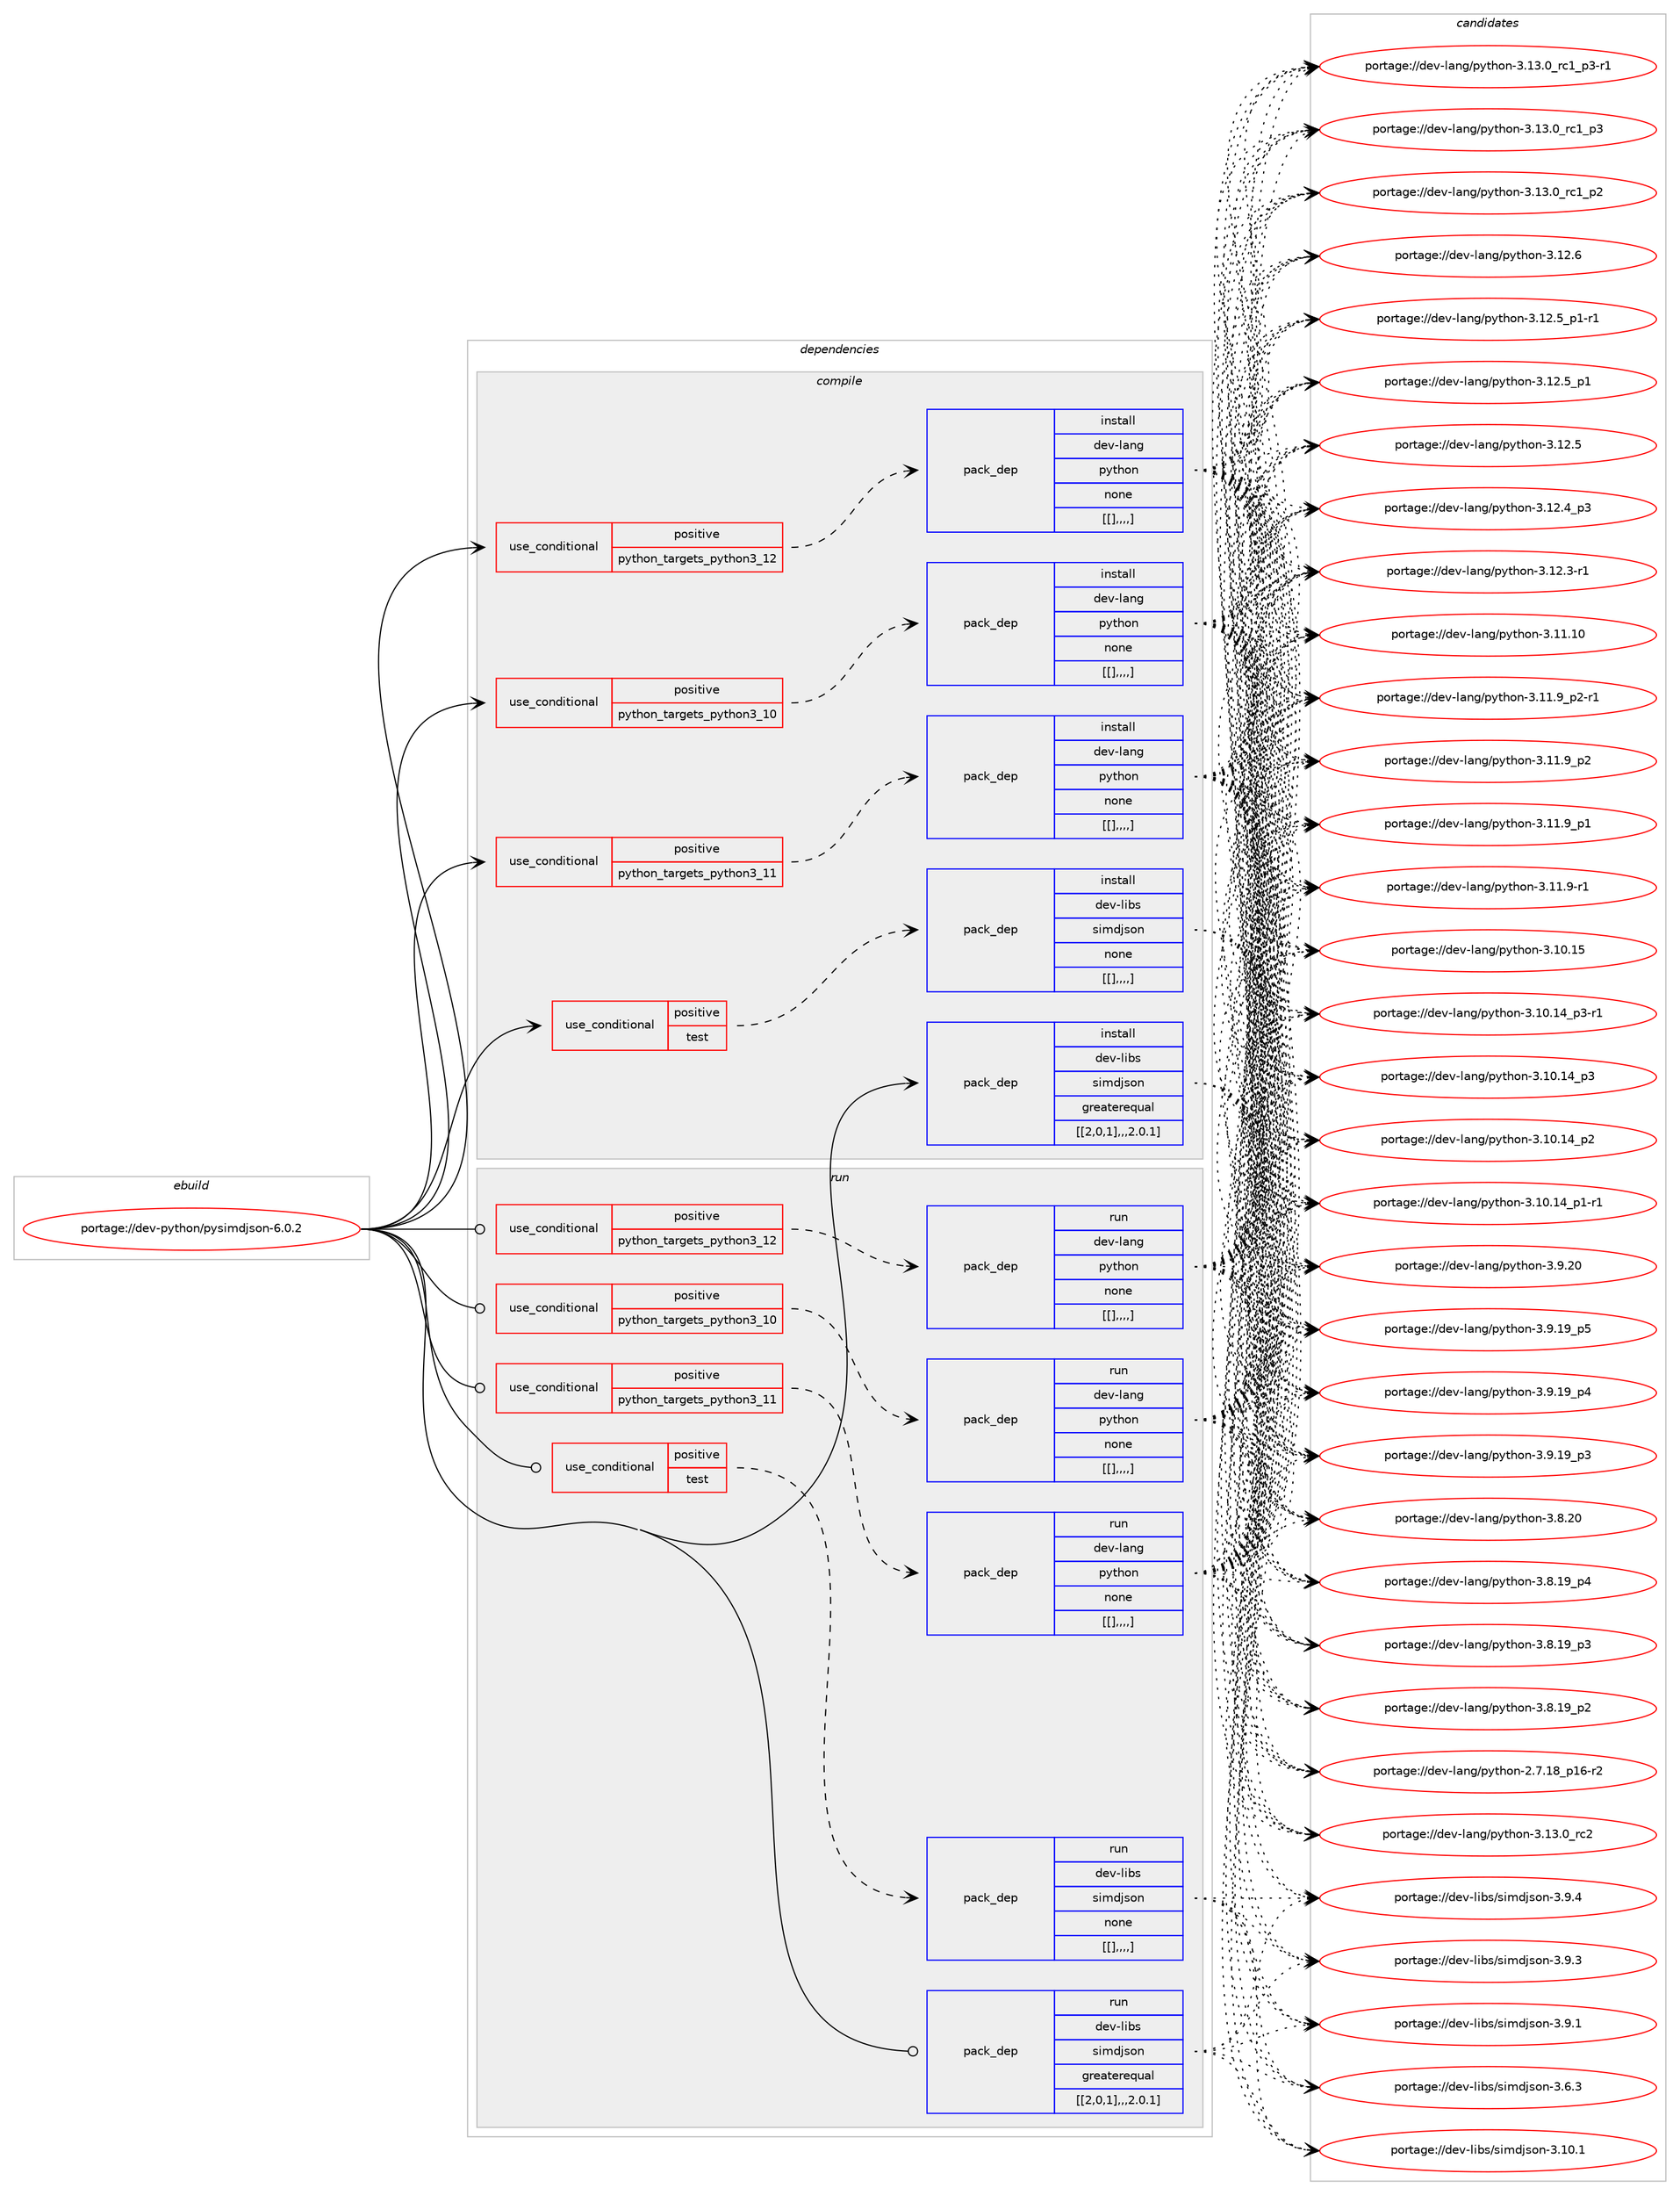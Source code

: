 digraph prolog {

# *************
# Graph options
# *************

newrank=true;
concentrate=true;
compound=true;
graph [rankdir=LR,fontname=Helvetica,fontsize=10,ranksep=1.5];#, ranksep=2.5, nodesep=0.2];
edge  [arrowhead=vee];
node  [fontname=Helvetica,fontsize=10];

# **********
# The ebuild
# **********

subgraph cluster_leftcol {
color=gray;
label=<<i>ebuild</i>>;
id [label="portage://dev-python/pysimdjson-6.0.2", color=red, width=4, href="../dev-python/pysimdjson-6.0.2.svg"];
}

# ****************
# The dependencies
# ****************

subgraph cluster_midcol {
color=gray;
label=<<i>dependencies</i>>;
subgraph cluster_compile {
fillcolor="#eeeeee";
style=filled;
label=<<i>compile</i>>;
subgraph cond38629 {
dependency160396 [label=<<TABLE BORDER="0" CELLBORDER="1" CELLSPACING="0" CELLPADDING="4"><TR><TD ROWSPAN="3" CELLPADDING="10">use_conditional</TD></TR><TR><TD>positive</TD></TR><TR><TD>python_targets_python3_10</TD></TR></TABLE>>, shape=none, color=red];
subgraph pack120512 {
dependency160397 [label=<<TABLE BORDER="0" CELLBORDER="1" CELLSPACING="0" CELLPADDING="4" WIDTH="220"><TR><TD ROWSPAN="6" CELLPADDING="30">pack_dep</TD></TR><TR><TD WIDTH="110">install</TD></TR><TR><TD>dev-lang</TD></TR><TR><TD>python</TD></TR><TR><TD>none</TD></TR><TR><TD>[[],,,,]</TD></TR></TABLE>>, shape=none, color=blue];
}
dependency160396:e -> dependency160397:w [weight=20,style="dashed",arrowhead="vee"];
}
id:e -> dependency160396:w [weight=20,style="solid",arrowhead="vee"];
subgraph cond38630 {
dependency160398 [label=<<TABLE BORDER="0" CELLBORDER="1" CELLSPACING="0" CELLPADDING="4"><TR><TD ROWSPAN="3" CELLPADDING="10">use_conditional</TD></TR><TR><TD>positive</TD></TR><TR><TD>python_targets_python3_11</TD></TR></TABLE>>, shape=none, color=red];
subgraph pack120513 {
dependency160399 [label=<<TABLE BORDER="0" CELLBORDER="1" CELLSPACING="0" CELLPADDING="4" WIDTH="220"><TR><TD ROWSPAN="6" CELLPADDING="30">pack_dep</TD></TR><TR><TD WIDTH="110">install</TD></TR><TR><TD>dev-lang</TD></TR><TR><TD>python</TD></TR><TR><TD>none</TD></TR><TR><TD>[[],,,,]</TD></TR></TABLE>>, shape=none, color=blue];
}
dependency160398:e -> dependency160399:w [weight=20,style="dashed",arrowhead="vee"];
}
id:e -> dependency160398:w [weight=20,style="solid",arrowhead="vee"];
subgraph cond38631 {
dependency160400 [label=<<TABLE BORDER="0" CELLBORDER="1" CELLSPACING="0" CELLPADDING="4"><TR><TD ROWSPAN="3" CELLPADDING="10">use_conditional</TD></TR><TR><TD>positive</TD></TR><TR><TD>python_targets_python3_12</TD></TR></TABLE>>, shape=none, color=red];
subgraph pack120514 {
dependency160401 [label=<<TABLE BORDER="0" CELLBORDER="1" CELLSPACING="0" CELLPADDING="4" WIDTH="220"><TR><TD ROWSPAN="6" CELLPADDING="30">pack_dep</TD></TR><TR><TD WIDTH="110">install</TD></TR><TR><TD>dev-lang</TD></TR><TR><TD>python</TD></TR><TR><TD>none</TD></TR><TR><TD>[[],,,,]</TD></TR></TABLE>>, shape=none, color=blue];
}
dependency160400:e -> dependency160401:w [weight=20,style="dashed",arrowhead="vee"];
}
id:e -> dependency160400:w [weight=20,style="solid",arrowhead="vee"];
subgraph cond38632 {
dependency160402 [label=<<TABLE BORDER="0" CELLBORDER="1" CELLSPACING="0" CELLPADDING="4"><TR><TD ROWSPAN="3" CELLPADDING="10">use_conditional</TD></TR><TR><TD>positive</TD></TR><TR><TD>test</TD></TR></TABLE>>, shape=none, color=red];
subgraph pack120515 {
dependency160403 [label=<<TABLE BORDER="0" CELLBORDER="1" CELLSPACING="0" CELLPADDING="4" WIDTH="220"><TR><TD ROWSPAN="6" CELLPADDING="30">pack_dep</TD></TR><TR><TD WIDTH="110">install</TD></TR><TR><TD>dev-libs</TD></TR><TR><TD>simdjson</TD></TR><TR><TD>none</TD></TR><TR><TD>[[],,,,]</TD></TR></TABLE>>, shape=none, color=blue];
}
dependency160402:e -> dependency160403:w [weight=20,style="dashed",arrowhead="vee"];
}
id:e -> dependency160402:w [weight=20,style="solid",arrowhead="vee"];
subgraph pack120516 {
dependency160404 [label=<<TABLE BORDER="0" CELLBORDER="1" CELLSPACING="0" CELLPADDING="4" WIDTH="220"><TR><TD ROWSPAN="6" CELLPADDING="30">pack_dep</TD></TR><TR><TD WIDTH="110">install</TD></TR><TR><TD>dev-libs</TD></TR><TR><TD>simdjson</TD></TR><TR><TD>greaterequal</TD></TR><TR><TD>[[2,0,1],,,2.0.1]</TD></TR></TABLE>>, shape=none, color=blue];
}
id:e -> dependency160404:w [weight=20,style="solid",arrowhead="vee"];
}
subgraph cluster_compileandrun {
fillcolor="#eeeeee";
style=filled;
label=<<i>compile and run</i>>;
}
subgraph cluster_run {
fillcolor="#eeeeee";
style=filled;
label=<<i>run</i>>;
subgraph cond38633 {
dependency160405 [label=<<TABLE BORDER="0" CELLBORDER="1" CELLSPACING="0" CELLPADDING="4"><TR><TD ROWSPAN="3" CELLPADDING="10">use_conditional</TD></TR><TR><TD>positive</TD></TR><TR><TD>python_targets_python3_10</TD></TR></TABLE>>, shape=none, color=red];
subgraph pack120517 {
dependency160406 [label=<<TABLE BORDER="0" CELLBORDER="1" CELLSPACING="0" CELLPADDING="4" WIDTH="220"><TR><TD ROWSPAN="6" CELLPADDING="30">pack_dep</TD></TR><TR><TD WIDTH="110">run</TD></TR><TR><TD>dev-lang</TD></TR><TR><TD>python</TD></TR><TR><TD>none</TD></TR><TR><TD>[[],,,,]</TD></TR></TABLE>>, shape=none, color=blue];
}
dependency160405:e -> dependency160406:w [weight=20,style="dashed",arrowhead="vee"];
}
id:e -> dependency160405:w [weight=20,style="solid",arrowhead="odot"];
subgraph cond38634 {
dependency160407 [label=<<TABLE BORDER="0" CELLBORDER="1" CELLSPACING="0" CELLPADDING="4"><TR><TD ROWSPAN="3" CELLPADDING="10">use_conditional</TD></TR><TR><TD>positive</TD></TR><TR><TD>python_targets_python3_11</TD></TR></TABLE>>, shape=none, color=red];
subgraph pack120518 {
dependency160408 [label=<<TABLE BORDER="0" CELLBORDER="1" CELLSPACING="0" CELLPADDING="4" WIDTH="220"><TR><TD ROWSPAN="6" CELLPADDING="30">pack_dep</TD></TR><TR><TD WIDTH="110">run</TD></TR><TR><TD>dev-lang</TD></TR><TR><TD>python</TD></TR><TR><TD>none</TD></TR><TR><TD>[[],,,,]</TD></TR></TABLE>>, shape=none, color=blue];
}
dependency160407:e -> dependency160408:w [weight=20,style="dashed",arrowhead="vee"];
}
id:e -> dependency160407:w [weight=20,style="solid",arrowhead="odot"];
subgraph cond38635 {
dependency160409 [label=<<TABLE BORDER="0" CELLBORDER="1" CELLSPACING="0" CELLPADDING="4"><TR><TD ROWSPAN="3" CELLPADDING="10">use_conditional</TD></TR><TR><TD>positive</TD></TR><TR><TD>python_targets_python3_12</TD></TR></TABLE>>, shape=none, color=red];
subgraph pack120519 {
dependency160410 [label=<<TABLE BORDER="0" CELLBORDER="1" CELLSPACING="0" CELLPADDING="4" WIDTH="220"><TR><TD ROWSPAN="6" CELLPADDING="30">pack_dep</TD></TR><TR><TD WIDTH="110">run</TD></TR><TR><TD>dev-lang</TD></TR><TR><TD>python</TD></TR><TR><TD>none</TD></TR><TR><TD>[[],,,,]</TD></TR></TABLE>>, shape=none, color=blue];
}
dependency160409:e -> dependency160410:w [weight=20,style="dashed",arrowhead="vee"];
}
id:e -> dependency160409:w [weight=20,style="solid",arrowhead="odot"];
subgraph cond38636 {
dependency160411 [label=<<TABLE BORDER="0" CELLBORDER="1" CELLSPACING="0" CELLPADDING="4"><TR><TD ROWSPAN="3" CELLPADDING="10">use_conditional</TD></TR><TR><TD>positive</TD></TR><TR><TD>test</TD></TR></TABLE>>, shape=none, color=red];
subgraph pack120520 {
dependency160412 [label=<<TABLE BORDER="0" CELLBORDER="1" CELLSPACING="0" CELLPADDING="4" WIDTH="220"><TR><TD ROWSPAN="6" CELLPADDING="30">pack_dep</TD></TR><TR><TD WIDTH="110">run</TD></TR><TR><TD>dev-libs</TD></TR><TR><TD>simdjson</TD></TR><TR><TD>none</TD></TR><TR><TD>[[],,,,]</TD></TR></TABLE>>, shape=none, color=blue];
}
dependency160411:e -> dependency160412:w [weight=20,style="dashed",arrowhead="vee"];
}
id:e -> dependency160411:w [weight=20,style="solid",arrowhead="odot"];
subgraph pack120521 {
dependency160413 [label=<<TABLE BORDER="0" CELLBORDER="1" CELLSPACING="0" CELLPADDING="4" WIDTH="220"><TR><TD ROWSPAN="6" CELLPADDING="30">pack_dep</TD></TR><TR><TD WIDTH="110">run</TD></TR><TR><TD>dev-libs</TD></TR><TR><TD>simdjson</TD></TR><TR><TD>greaterequal</TD></TR><TR><TD>[[2,0,1],,,2.0.1]</TD></TR></TABLE>>, shape=none, color=blue];
}
id:e -> dependency160413:w [weight=20,style="solid",arrowhead="odot"];
}
}

# **************
# The candidates
# **************

subgraph cluster_choices {
rank=same;
color=gray;
label=<<i>candidates</i>>;

subgraph choice120512 {
color=black;
nodesep=1;
choice10010111845108971101034711212111610411111045514649514648951149950 [label="portage://dev-lang/python-3.13.0_rc2", color=red, width=4,href="../dev-lang/python-3.13.0_rc2.svg"];
choice1001011184510897110103471121211161041111104551464951464895114994995112514511449 [label="portage://dev-lang/python-3.13.0_rc1_p3-r1", color=red, width=4,href="../dev-lang/python-3.13.0_rc1_p3-r1.svg"];
choice100101118451089711010347112121116104111110455146495146489511499499511251 [label="portage://dev-lang/python-3.13.0_rc1_p3", color=red, width=4,href="../dev-lang/python-3.13.0_rc1_p3.svg"];
choice100101118451089711010347112121116104111110455146495146489511499499511250 [label="portage://dev-lang/python-3.13.0_rc1_p2", color=red, width=4,href="../dev-lang/python-3.13.0_rc1_p2.svg"];
choice10010111845108971101034711212111610411111045514649504654 [label="portage://dev-lang/python-3.12.6", color=red, width=4,href="../dev-lang/python-3.12.6.svg"];
choice1001011184510897110103471121211161041111104551464950465395112494511449 [label="portage://dev-lang/python-3.12.5_p1-r1", color=red, width=4,href="../dev-lang/python-3.12.5_p1-r1.svg"];
choice100101118451089711010347112121116104111110455146495046539511249 [label="portage://dev-lang/python-3.12.5_p1", color=red, width=4,href="../dev-lang/python-3.12.5_p1.svg"];
choice10010111845108971101034711212111610411111045514649504653 [label="portage://dev-lang/python-3.12.5", color=red, width=4,href="../dev-lang/python-3.12.5.svg"];
choice100101118451089711010347112121116104111110455146495046529511251 [label="portage://dev-lang/python-3.12.4_p3", color=red, width=4,href="../dev-lang/python-3.12.4_p3.svg"];
choice100101118451089711010347112121116104111110455146495046514511449 [label="portage://dev-lang/python-3.12.3-r1", color=red, width=4,href="../dev-lang/python-3.12.3-r1.svg"];
choice1001011184510897110103471121211161041111104551464949464948 [label="portage://dev-lang/python-3.11.10", color=red, width=4,href="../dev-lang/python-3.11.10.svg"];
choice1001011184510897110103471121211161041111104551464949465795112504511449 [label="portage://dev-lang/python-3.11.9_p2-r1", color=red, width=4,href="../dev-lang/python-3.11.9_p2-r1.svg"];
choice100101118451089711010347112121116104111110455146494946579511250 [label="portage://dev-lang/python-3.11.9_p2", color=red, width=4,href="../dev-lang/python-3.11.9_p2.svg"];
choice100101118451089711010347112121116104111110455146494946579511249 [label="portage://dev-lang/python-3.11.9_p1", color=red, width=4,href="../dev-lang/python-3.11.9_p1.svg"];
choice100101118451089711010347112121116104111110455146494946574511449 [label="portage://dev-lang/python-3.11.9-r1", color=red, width=4,href="../dev-lang/python-3.11.9-r1.svg"];
choice1001011184510897110103471121211161041111104551464948464953 [label="portage://dev-lang/python-3.10.15", color=red, width=4,href="../dev-lang/python-3.10.15.svg"];
choice100101118451089711010347112121116104111110455146494846495295112514511449 [label="portage://dev-lang/python-3.10.14_p3-r1", color=red, width=4,href="../dev-lang/python-3.10.14_p3-r1.svg"];
choice10010111845108971101034711212111610411111045514649484649529511251 [label="portage://dev-lang/python-3.10.14_p3", color=red, width=4,href="../dev-lang/python-3.10.14_p3.svg"];
choice10010111845108971101034711212111610411111045514649484649529511250 [label="portage://dev-lang/python-3.10.14_p2", color=red, width=4,href="../dev-lang/python-3.10.14_p2.svg"];
choice100101118451089711010347112121116104111110455146494846495295112494511449 [label="portage://dev-lang/python-3.10.14_p1-r1", color=red, width=4,href="../dev-lang/python-3.10.14_p1-r1.svg"];
choice10010111845108971101034711212111610411111045514657465048 [label="portage://dev-lang/python-3.9.20", color=red, width=4,href="../dev-lang/python-3.9.20.svg"];
choice100101118451089711010347112121116104111110455146574649579511253 [label="portage://dev-lang/python-3.9.19_p5", color=red, width=4,href="../dev-lang/python-3.9.19_p5.svg"];
choice100101118451089711010347112121116104111110455146574649579511252 [label="portage://dev-lang/python-3.9.19_p4", color=red, width=4,href="../dev-lang/python-3.9.19_p4.svg"];
choice100101118451089711010347112121116104111110455146574649579511251 [label="portage://dev-lang/python-3.9.19_p3", color=red, width=4,href="../dev-lang/python-3.9.19_p3.svg"];
choice10010111845108971101034711212111610411111045514656465048 [label="portage://dev-lang/python-3.8.20", color=red, width=4,href="../dev-lang/python-3.8.20.svg"];
choice100101118451089711010347112121116104111110455146564649579511252 [label="portage://dev-lang/python-3.8.19_p4", color=red, width=4,href="../dev-lang/python-3.8.19_p4.svg"];
choice100101118451089711010347112121116104111110455146564649579511251 [label="portage://dev-lang/python-3.8.19_p3", color=red, width=4,href="../dev-lang/python-3.8.19_p3.svg"];
choice100101118451089711010347112121116104111110455146564649579511250 [label="portage://dev-lang/python-3.8.19_p2", color=red, width=4,href="../dev-lang/python-3.8.19_p2.svg"];
choice100101118451089711010347112121116104111110455046554649569511249544511450 [label="portage://dev-lang/python-2.7.18_p16-r2", color=red, width=4,href="../dev-lang/python-2.7.18_p16-r2.svg"];
dependency160397:e -> choice10010111845108971101034711212111610411111045514649514648951149950:w [style=dotted,weight="100"];
dependency160397:e -> choice1001011184510897110103471121211161041111104551464951464895114994995112514511449:w [style=dotted,weight="100"];
dependency160397:e -> choice100101118451089711010347112121116104111110455146495146489511499499511251:w [style=dotted,weight="100"];
dependency160397:e -> choice100101118451089711010347112121116104111110455146495146489511499499511250:w [style=dotted,weight="100"];
dependency160397:e -> choice10010111845108971101034711212111610411111045514649504654:w [style=dotted,weight="100"];
dependency160397:e -> choice1001011184510897110103471121211161041111104551464950465395112494511449:w [style=dotted,weight="100"];
dependency160397:e -> choice100101118451089711010347112121116104111110455146495046539511249:w [style=dotted,weight="100"];
dependency160397:e -> choice10010111845108971101034711212111610411111045514649504653:w [style=dotted,weight="100"];
dependency160397:e -> choice100101118451089711010347112121116104111110455146495046529511251:w [style=dotted,weight="100"];
dependency160397:e -> choice100101118451089711010347112121116104111110455146495046514511449:w [style=dotted,weight="100"];
dependency160397:e -> choice1001011184510897110103471121211161041111104551464949464948:w [style=dotted,weight="100"];
dependency160397:e -> choice1001011184510897110103471121211161041111104551464949465795112504511449:w [style=dotted,weight="100"];
dependency160397:e -> choice100101118451089711010347112121116104111110455146494946579511250:w [style=dotted,weight="100"];
dependency160397:e -> choice100101118451089711010347112121116104111110455146494946579511249:w [style=dotted,weight="100"];
dependency160397:e -> choice100101118451089711010347112121116104111110455146494946574511449:w [style=dotted,weight="100"];
dependency160397:e -> choice1001011184510897110103471121211161041111104551464948464953:w [style=dotted,weight="100"];
dependency160397:e -> choice100101118451089711010347112121116104111110455146494846495295112514511449:w [style=dotted,weight="100"];
dependency160397:e -> choice10010111845108971101034711212111610411111045514649484649529511251:w [style=dotted,weight="100"];
dependency160397:e -> choice10010111845108971101034711212111610411111045514649484649529511250:w [style=dotted,weight="100"];
dependency160397:e -> choice100101118451089711010347112121116104111110455146494846495295112494511449:w [style=dotted,weight="100"];
dependency160397:e -> choice10010111845108971101034711212111610411111045514657465048:w [style=dotted,weight="100"];
dependency160397:e -> choice100101118451089711010347112121116104111110455146574649579511253:w [style=dotted,weight="100"];
dependency160397:e -> choice100101118451089711010347112121116104111110455146574649579511252:w [style=dotted,weight="100"];
dependency160397:e -> choice100101118451089711010347112121116104111110455146574649579511251:w [style=dotted,weight="100"];
dependency160397:e -> choice10010111845108971101034711212111610411111045514656465048:w [style=dotted,weight="100"];
dependency160397:e -> choice100101118451089711010347112121116104111110455146564649579511252:w [style=dotted,weight="100"];
dependency160397:e -> choice100101118451089711010347112121116104111110455146564649579511251:w [style=dotted,weight="100"];
dependency160397:e -> choice100101118451089711010347112121116104111110455146564649579511250:w [style=dotted,weight="100"];
dependency160397:e -> choice100101118451089711010347112121116104111110455046554649569511249544511450:w [style=dotted,weight="100"];
}
subgraph choice120513 {
color=black;
nodesep=1;
choice10010111845108971101034711212111610411111045514649514648951149950 [label="portage://dev-lang/python-3.13.0_rc2", color=red, width=4,href="../dev-lang/python-3.13.0_rc2.svg"];
choice1001011184510897110103471121211161041111104551464951464895114994995112514511449 [label="portage://dev-lang/python-3.13.0_rc1_p3-r1", color=red, width=4,href="../dev-lang/python-3.13.0_rc1_p3-r1.svg"];
choice100101118451089711010347112121116104111110455146495146489511499499511251 [label="portage://dev-lang/python-3.13.0_rc1_p3", color=red, width=4,href="../dev-lang/python-3.13.0_rc1_p3.svg"];
choice100101118451089711010347112121116104111110455146495146489511499499511250 [label="portage://dev-lang/python-3.13.0_rc1_p2", color=red, width=4,href="../dev-lang/python-3.13.0_rc1_p2.svg"];
choice10010111845108971101034711212111610411111045514649504654 [label="portage://dev-lang/python-3.12.6", color=red, width=4,href="../dev-lang/python-3.12.6.svg"];
choice1001011184510897110103471121211161041111104551464950465395112494511449 [label="portage://dev-lang/python-3.12.5_p1-r1", color=red, width=4,href="../dev-lang/python-3.12.5_p1-r1.svg"];
choice100101118451089711010347112121116104111110455146495046539511249 [label="portage://dev-lang/python-3.12.5_p1", color=red, width=4,href="../dev-lang/python-3.12.5_p1.svg"];
choice10010111845108971101034711212111610411111045514649504653 [label="portage://dev-lang/python-3.12.5", color=red, width=4,href="../dev-lang/python-3.12.5.svg"];
choice100101118451089711010347112121116104111110455146495046529511251 [label="portage://dev-lang/python-3.12.4_p3", color=red, width=4,href="../dev-lang/python-3.12.4_p3.svg"];
choice100101118451089711010347112121116104111110455146495046514511449 [label="portage://dev-lang/python-3.12.3-r1", color=red, width=4,href="../dev-lang/python-3.12.3-r1.svg"];
choice1001011184510897110103471121211161041111104551464949464948 [label="portage://dev-lang/python-3.11.10", color=red, width=4,href="../dev-lang/python-3.11.10.svg"];
choice1001011184510897110103471121211161041111104551464949465795112504511449 [label="portage://dev-lang/python-3.11.9_p2-r1", color=red, width=4,href="../dev-lang/python-3.11.9_p2-r1.svg"];
choice100101118451089711010347112121116104111110455146494946579511250 [label="portage://dev-lang/python-3.11.9_p2", color=red, width=4,href="../dev-lang/python-3.11.9_p2.svg"];
choice100101118451089711010347112121116104111110455146494946579511249 [label="portage://dev-lang/python-3.11.9_p1", color=red, width=4,href="../dev-lang/python-3.11.9_p1.svg"];
choice100101118451089711010347112121116104111110455146494946574511449 [label="portage://dev-lang/python-3.11.9-r1", color=red, width=4,href="../dev-lang/python-3.11.9-r1.svg"];
choice1001011184510897110103471121211161041111104551464948464953 [label="portage://dev-lang/python-3.10.15", color=red, width=4,href="../dev-lang/python-3.10.15.svg"];
choice100101118451089711010347112121116104111110455146494846495295112514511449 [label="portage://dev-lang/python-3.10.14_p3-r1", color=red, width=4,href="../dev-lang/python-3.10.14_p3-r1.svg"];
choice10010111845108971101034711212111610411111045514649484649529511251 [label="portage://dev-lang/python-3.10.14_p3", color=red, width=4,href="../dev-lang/python-3.10.14_p3.svg"];
choice10010111845108971101034711212111610411111045514649484649529511250 [label="portage://dev-lang/python-3.10.14_p2", color=red, width=4,href="../dev-lang/python-3.10.14_p2.svg"];
choice100101118451089711010347112121116104111110455146494846495295112494511449 [label="portage://dev-lang/python-3.10.14_p1-r1", color=red, width=4,href="../dev-lang/python-3.10.14_p1-r1.svg"];
choice10010111845108971101034711212111610411111045514657465048 [label="portage://dev-lang/python-3.9.20", color=red, width=4,href="../dev-lang/python-3.9.20.svg"];
choice100101118451089711010347112121116104111110455146574649579511253 [label="portage://dev-lang/python-3.9.19_p5", color=red, width=4,href="../dev-lang/python-3.9.19_p5.svg"];
choice100101118451089711010347112121116104111110455146574649579511252 [label="portage://dev-lang/python-3.9.19_p4", color=red, width=4,href="../dev-lang/python-3.9.19_p4.svg"];
choice100101118451089711010347112121116104111110455146574649579511251 [label="portage://dev-lang/python-3.9.19_p3", color=red, width=4,href="../dev-lang/python-3.9.19_p3.svg"];
choice10010111845108971101034711212111610411111045514656465048 [label="portage://dev-lang/python-3.8.20", color=red, width=4,href="../dev-lang/python-3.8.20.svg"];
choice100101118451089711010347112121116104111110455146564649579511252 [label="portage://dev-lang/python-3.8.19_p4", color=red, width=4,href="../dev-lang/python-3.8.19_p4.svg"];
choice100101118451089711010347112121116104111110455146564649579511251 [label="portage://dev-lang/python-3.8.19_p3", color=red, width=4,href="../dev-lang/python-3.8.19_p3.svg"];
choice100101118451089711010347112121116104111110455146564649579511250 [label="portage://dev-lang/python-3.8.19_p2", color=red, width=4,href="../dev-lang/python-3.8.19_p2.svg"];
choice100101118451089711010347112121116104111110455046554649569511249544511450 [label="portage://dev-lang/python-2.7.18_p16-r2", color=red, width=4,href="../dev-lang/python-2.7.18_p16-r2.svg"];
dependency160399:e -> choice10010111845108971101034711212111610411111045514649514648951149950:w [style=dotted,weight="100"];
dependency160399:e -> choice1001011184510897110103471121211161041111104551464951464895114994995112514511449:w [style=dotted,weight="100"];
dependency160399:e -> choice100101118451089711010347112121116104111110455146495146489511499499511251:w [style=dotted,weight="100"];
dependency160399:e -> choice100101118451089711010347112121116104111110455146495146489511499499511250:w [style=dotted,weight="100"];
dependency160399:e -> choice10010111845108971101034711212111610411111045514649504654:w [style=dotted,weight="100"];
dependency160399:e -> choice1001011184510897110103471121211161041111104551464950465395112494511449:w [style=dotted,weight="100"];
dependency160399:e -> choice100101118451089711010347112121116104111110455146495046539511249:w [style=dotted,weight="100"];
dependency160399:e -> choice10010111845108971101034711212111610411111045514649504653:w [style=dotted,weight="100"];
dependency160399:e -> choice100101118451089711010347112121116104111110455146495046529511251:w [style=dotted,weight="100"];
dependency160399:e -> choice100101118451089711010347112121116104111110455146495046514511449:w [style=dotted,weight="100"];
dependency160399:e -> choice1001011184510897110103471121211161041111104551464949464948:w [style=dotted,weight="100"];
dependency160399:e -> choice1001011184510897110103471121211161041111104551464949465795112504511449:w [style=dotted,weight="100"];
dependency160399:e -> choice100101118451089711010347112121116104111110455146494946579511250:w [style=dotted,weight="100"];
dependency160399:e -> choice100101118451089711010347112121116104111110455146494946579511249:w [style=dotted,weight="100"];
dependency160399:e -> choice100101118451089711010347112121116104111110455146494946574511449:w [style=dotted,weight="100"];
dependency160399:e -> choice1001011184510897110103471121211161041111104551464948464953:w [style=dotted,weight="100"];
dependency160399:e -> choice100101118451089711010347112121116104111110455146494846495295112514511449:w [style=dotted,weight="100"];
dependency160399:e -> choice10010111845108971101034711212111610411111045514649484649529511251:w [style=dotted,weight="100"];
dependency160399:e -> choice10010111845108971101034711212111610411111045514649484649529511250:w [style=dotted,weight="100"];
dependency160399:e -> choice100101118451089711010347112121116104111110455146494846495295112494511449:w [style=dotted,weight="100"];
dependency160399:e -> choice10010111845108971101034711212111610411111045514657465048:w [style=dotted,weight="100"];
dependency160399:e -> choice100101118451089711010347112121116104111110455146574649579511253:w [style=dotted,weight="100"];
dependency160399:e -> choice100101118451089711010347112121116104111110455146574649579511252:w [style=dotted,weight="100"];
dependency160399:e -> choice100101118451089711010347112121116104111110455146574649579511251:w [style=dotted,weight="100"];
dependency160399:e -> choice10010111845108971101034711212111610411111045514656465048:w [style=dotted,weight="100"];
dependency160399:e -> choice100101118451089711010347112121116104111110455146564649579511252:w [style=dotted,weight="100"];
dependency160399:e -> choice100101118451089711010347112121116104111110455146564649579511251:w [style=dotted,weight="100"];
dependency160399:e -> choice100101118451089711010347112121116104111110455146564649579511250:w [style=dotted,weight="100"];
dependency160399:e -> choice100101118451089711010347112121116104111110455046554649569511249544511450:w [style=dotted,weight="100"];
}
subgraph choice120514 {
color=black;
nodesep=1;
choice10010111845108971101034711212111610411111045514649514648951149950 [label="portage://dev-lang/python-3.13.0_rc2", color=red, width=4,href="../dev-lang/python-3.13.0_rc2.svg"];
choice1001011184510897110103471121211161041111104551464951464895114994995112514511449 [label="portage://dev-lang/python-3.13.0_rc1_p3-r1", color=red, width=4,href="../dev-lang/python-3.13.0_rc1_p3-r1.svg"];
choice100101118451089711010347112121116104111110455146495146489511499499511251 [label="portage://dev-lang/python-3.13.0_rc1_p3", color=red, width=4,href="../dev-lang/python-3.13.0_rc1_p3.svg"];
choice100101118451089711010347112121116104111110455146495146489511499499511250 [label="portage://dev-lang/python-3.13.0_rc1_p2", color=red, width=4,href="../dev-lang/python-3.13.0_rc1_p2.svg"];
choice10010111845108971101034711212111610411111045514649504654 [label="portage://dev-lang/python-3.12.6", color=red, width=4,href="../dev-lang/python-3.12.6.svg"];
choice1001011184510897110103471121211161041111104551464950465395112494511449 [label="portage://dev-lang/python-3.12.5_p1-r1", color=red, width=4,href="../dev-lang/python-3.12.5_p1-r1.svg"];
choice100101118451089711010347112121116104111110455146495046539511249 [label="portage://dev-lang/python-3.12.5_p1", color=red, width=4,href="../dev-lang/python-3.12.5_p1.svg"];
choice10010111845108971101034711212111610411111045514649504653 [label="portage://dev-lang/python-3.12.5", color=red, width=4,href="../dev-lang/python-3.12.5.svg"];
choice100101118451089711010347112121116104111110455146495046529511251 [label="portage://dev-lang/python-3.12.4_p3", color=red, width=4,href="../dev-lang/python-3.12.4_p3.svg"];
choice100101118451089711010347112121116104111110455146495046514511449 [label="portage://dev-lang/python-3.12.3-r1", color=red, width=4,href="../dev-lang/python-3.12.3-r1.svg"];
choice1001011184510897110103471121211161041111104551464949464948 [label="portage://dev-lang/python-3.11.10", color=red, width=4,href="../dev-lang/python-3.11.10.svg"];
choice1001011184510897110103471121211161041111104551464949465795112504511449 [label="portage://dev-lang/python-3.11.9_p2-r1", color=red, width=4,href="../dev-lang/python-3.11.9_p2-r1.svg"];
choice100101118451089711010347112121116104111110455146494946579511250 [label="portage://dev-lang/python-3.11.9_p2", color=red, width=4,href="../dev-lang/python-3.11.9_p2.svg"];
choice100101118451089711010347112121116104111110455146494946579511249 [label="portage://dev-lang/python-3.11.9_p1", color=red, width=4,href="../dev-lang/python-3.11.9_p1.svg"];
choice100101118451089711010347112121116104111110455146494946574511449 [label="portage://dev-lang/python-3.11.9-r1", color=red, width=4,href="../dev-lang/python-3.11.9-r1.svg"];
choice1001011184510897110103471121211161041111104551464948464953 [label="portage://dev-lang/python-3.10.15", color=red, width=4,href="../dev-lang/python-3.10.15.svg"];
choice100101118451089711010347112121116104111110455146494846495295112514511449 [label="portage://dev-lang/python-3.10.14_p3-r1", color=red, width=4,href="../dev-lang/python-3.10.14_p3-r1.svg"];
choice10010111845108971101034711212111610411111045514649484649529511251 [label="portage://dev-lang/python-3.10.14_p3", color=red, width=4,href="../dev-lang/python-3.10.14_p3.svg"];
choice10010111845108971101034711212111610411111045514649484649529511250 [label="portage://dev-lang/python-3.10.14_p2", color=red, width=4,href="../dev-lang/python-3.10.14_p2.svg"];
choice100101118451089711010347112121116104111110455146494846495295112494511449 [label="portage://dev-lang/python-3.10.14_p1-r1", color=red, width=4,href="../dev-lang/python-3.10.14_p1-r1.svg"];
choice10010111845108971101034711212111610411111045514657465048 [label="portage://dev-lang/python-3.9.20", color=red, width=4,href="../dev-lang/python-3.9.20.svg"];
choice100101118451089711010347112121116104111110455146574649579511253 [label="portage://dev-lang/python-3.9.19_p5", color=red, width=4,href="../dev-lang/python-3.9.19_p5.svg"];
choice100101118451089711010347112121116104111110455146574649579511252 [label="portage://dev-lang/python-3.9.19_p4", color=red, width=4,href="../dev-lang/python-3.9.19_p4.svg"];
choice100101118451089711010347112121116104111110455146574649579511251 [label="portage://dev-lang/python-3.9.19_p3", color=red, width=4,href="../dev-lang/python-3.9.19_p3.svg"];
choice10010111845108971101034711212111610411111045514656465048 [label="portage://dev-lang/python-3.8.20", color=red, width=4,href="../dev-lang/python-3.8.20.svg"];
choice100101118451089711010347112121116104111110455146564649579511252 [label="portage://dev-lang/python-3.8.19_p4", color=red, width=4,href="../dev-lang/python-3.8.19_p4.svg"];
choice100101118451089711010347112121116104111110455146564649579511251 [label="portage://dev-lang/python-3.8.19_p3", color=red, width=4,href="../dev-lang/python-3.8.19_p3.svg"];
choice100101118451089711010347112121116104111110455146564649579511250 [label="portage://dev-lang/python-3.8.19_p2", color=red, width=4,href="../dev-lang/python-3.8.19_p2.svg"];
choice100101118451089711010347112121116104111110455046554649569511249544511450 [label="portage://dev-lang/python-2.7.18_p16-r2", color=red, width=4,href="../dev-lang/python-2.7.18_p16-r2.svg"];
dependency160401:e -> choice10010111845108971101034711212111610411111045514649514648951149950:w [style=dotted,weight="100"];
dependency160401:e -> choice1001011184510897110103471121211161041111104551464951464895114994995112514511449:w [style=dotted,weight="100"];
dependency160401:e -> choice100101118451089711010347112121116104111110455146495146489511499499511251:w [style=dotted,weight="100"];
dependency160401:e -> choice100101118451089711010347112121116104111110455146495146489511499499511250:w [style=dotted,weight="100"];
dependency160401:e -> choice10010111845108971101034711212111610411111045514649504654:w [style=dotted,weight="100"];
dependency160401:e -> choice1001011184510897110103471121211161041111104551464950465395112494511449:w [style=dotted,weight="100"];
dependency160401:e -> choice100101118451089711010347112121116104111110455146495046539511249:w [style=dotted,weight="100"];
dependency160401:e -> choice10010111845108971101034711212111610411111045514649504653:w [style=dotted,weight="100"];
dependency160401:e -> choice100101118451089711010347112121116104111110455146495046529511251:w [style=dotted,weight="100"];
dependency160401:e -> choice100101118451089711010347112121116104111110455146495046514511449:w [style=dotted,weight="100"];
dependency160401:e -> choice1001011184510897110103471121211161041111104551464949464948:w [style=dotted,weight="100"];
dependency160401:e -> choice1001011184510897110103471121211161041111104551464949465795112504511449:w [style=dotted,weight="100"];
dependency160401:e -> choice100101118451089711010347112121116104111110455146494946579511250:w [style=dotted,weight="100"];
dependency160401:e -> choice100101118451089711010347112121116104111110455146494946579511249:w [style=dotted,weight="100"];
dependency160401:e -> choice100101118451089711010347112121116104111110455146494946574511449:w [style=dotted,weight="100"];
dependency160401:e -> choice1001011184510897110103471121211161041111104551464948464953:w [style=dotted,weight="100"];
dependency160401:e -> choice100101118451089711010347112121116104111110455146494846495295112514511449:w [style=dotted,weight="100"];
dependency160401:e -> choice10010111845108971101034711212111610411111045514649484649529511251:w [style=dotted,weight="100"];
dependency160401:e -> choice10010111845108971101034711212111610411111045514649484649529511250:w [style=dotted,weight="100"];
dependency160401:e -> choice100101118451089711010347112121116104111110455146494846495295112494511449:w [style=dotted,weight="100"];
dependency160401:e -> choice10010111845108971101034711212111610411111045514657465048:w [style=dotted,weight="100"];
dependency160401:e -> choice100101118451089711010347112121116104111110455146574649579511253:w [style=dotted,weight="100"];
dependency160401:e -> choice100101118451089711010347112121116104111110455146574649579511252:w [style=dotted,weight="100"];
dependency160401:e -> choice100101118451089711010347112121116104111110455146574649579511251:w [style=dotted,weight="100"];
dependency160401:e -> choice10010111845108971101034711212111610411111045514656465048:w [style=dotted,weight="100"];
dependency160401:e -> choice100101118451089711010347112121116104111110455146564649579511252:w [style=dotted,weight="100"];
dependency160401:e -> choice100101118451089711010347112121116104111110455146564649579511251:w [style=dotted,weight="100"];
dependency160401:e -> choice100101118451089711010347112121116104111110455146564649579511250:w [style=dotted,weight="100"];
dependency160401:e -> choice100101118451089711010347112121116104111110455046554649569511249544511450:w [style=dotted,weight="100"];
}
subgraph choice120515 {
color=black;
nodesep=1;
choice10010111845108105981154711510510910010611511111045514649484649 [label="portage://dev-libs/simdjson-3.10.1", color=red, width=4,href="../dev-libs/simdjson-3.10.1.svg"];
choice100101118451081059811547115105109100106115111110455146574652 [label="portage://dev-libs/simdjson-3.9.4", color=red, width=4,href="../dev-libs/simdjson-3.9.4.svg"];
choice100101118451081059811547115105109100106115111110455146574651 [label="portage://dev-libs/simdjson-3.9.3", color=red, width=4,href="../dev-libs/simdjson-3.9.3.svg"];
choice100101118451081059811547115105109100106115111110455146574649 [label="portage://dev-libs/simdjson-3.9.1", color=red, width=4,href="../dev-libs/simdjson-3.9.1.svg"];
choice100101118451081059811547115105109100106115111110455146544651 [label="portage://dev-libs/simdjson-3.6.3", color=red, width=4,href="../dev-libs/simdjson-3.6.3.svg"];
dependency160403:e -> choice10010111845108105981154711510510910010611511111045514649484649:w [style=dotted,weight="100"];
dependency160403:e -> choice100101118451081059811547115105109100106115111110455146574652:w [style=dotted,weight="100"];
dependency160403:e -> choice100101118451081059811547115105109100106115111110455146574651:w [style=dotted,weight="100"];
dependency160403:e -> choice100101118451081059811547115105109100106115111110455146574649:w [style=dotted,weight="100"];
dependency160403:e -> choice100101118451081059811547115105109100106115111110455146544651:w [style=dotted,weight="100"];
}
subgraph choice120516 {
color=black;
nodesep=1;
choice10010111845108105981154711510510910010611511111045514649484649 [label="portage://dev-libs/simdjson-3.10.1", color=red, width=4,href="../dev-libs/simdjson-3.10.1.svg"];
choice100101118451081059811547115105109100106115111110455146574652 [label="portage://dev-libs/simdjson-3.9.4", color=red, width=4,href="../dev-libs/simdjson-3.9.4.svg"];
choice100101118451081059811547115105109100106115111110455146574651 [label="portage://dev-libs/simdjson-3.9.3", color=red, width=4,href="../dev-libs/simdjson-3.9.3.svg"];
choice100101118451081059811547115105109100106115111110455146574649 [label="portage://dev-libs/simdjson-3.9.1", color=red, width=4,href="../dev-libs/simdjson-3.9.1.svg"];
choice100101118451081059811547115105109100106115111110455146544651 [label="portage://dev-libs/simdjson-3.6.3", color=red, width=4,href="../dev-libs/simdjson-3.6.3.svg"];
dependency160404:e -> choice10010111845108105981154711510510910010611511111045514649484649:w [style=dotted,weight="100"];
dependency160404:e -> choice100101118451081059811547115105109100106115111110455146574652:w [style=dotted,weight="100"];
dependency160404:e -> choice100101118451081059811547115105109100106115111110455146574651:w [style=dotted,weight="100"];
dependency160404:e -> choice100101118451081059811547115105109100106115111110455146574649:w [style=dotted,weight="100"];
dependency160404:e -> choice100101118451081059811547115105109100106115111110455146544651:w [style=dotted,weight="100"];
}
subgraph choice120517 {
color=black;
nodesep=1;
choice10010111845108971101034711212111610411111045514649514648951149950 [label="portage://dev-lang/python-3.13.0_rc2", color=red, width=4,href="../dev-lang/python-3.13.0_rc2.svg"];
choice1001011184510897110103471121211161041111104551464951464895114994995112514511449 [label="portage://dev-lang/python-3.13.0_rc1_p3-r1", color=red, width=4,href="../dev-lang/python-3.13.0_rc1_p3-r1.svg"];
choice100101118451089711010347112121116104111110455146495146489511499499511251 [label="portage://dev-lang/python-3.13.0_rc1_p3", color=red, width=4,href="../dev-lang/python-3.13.0_rc1_p3.svg"];
choice100101118451089711010347112121116104111110455146495146489511499499511250 [label="portage://dev-lang/python-3.13.0_rc1_p2", color=red, width=4,href="../dev-lang/python-3.13.0_rc1_p2.svg"];
choice10010111845108971101034711212111610411111045514649504654 [label="portage://dev-lang/python-3.12.6", color=red, width=4,href="../dev-lang/python-3.12.6.svg"];
choice1001011184510897110103471121211161041111104551464950465395112494511449 [label="portage://dev-lang/python-3.12.5_p1-r1", color=red, width=4,href="../dev-lang/python-3.12.5_p1-r1.svg"];
choice100101118451089711010347112121116104111110455146495046539511249 [label="portage://dev-lang/python-3.12.5_p1", color=red, width=4,href="../dev-lang/python-3.12.5_p1.svg"];
choice10010111845108971101034711212111610411111045514649504653 [label="portage://dev-lang/python-3.12.5", color=red, width=4,href="../dev-lang/python-3.12.5.svg"];
choice100101118451089711010347112121116104111110455146495046529511251 [label="portage://dev-lang/python-3.12.4_p3", color=red, width=4,href="../dev-lang/python-3.12.4_p3.svg"];
choice100101118451089711010347112121116104111110455146495046514511449 [label="portage://dev-lang/python-3.12.3-r1", color=red, width=4,href="../dev-lang/python-3.12.3-r1.svg"];
choice1001011184510897110103471121211161041111104551464949464948 [label="portage://dev-lang/python-3.11.10", color=red, width=4,href="../dev-lang/python-3.11.10.svg"];
choice1001011184510897110103471121211161041111104551464949465795112504511449 [label="portage://dev-lang/python-3.11.9_p2-r1", color=red, width=4,href="../dev-lang/python-3.11.9_p2-r1.svg"];
choice100101118451089711010347112121116104111110455146494946579511250 [label="portage://dev-lang/python-3.11.9_p2", color=red, width=4,href="../dev-lang/python-3.11.9_p2.svg"];
choice100101118451089711010347112121116104111110455146494946579511249 [label="portage://dev-lang/python-3.11.9_p1", color=red, width=4,href="../dev-lang/python-3.11.9_p1.svg"];
choice100101118451089711010347112121116104111110455146494946574511449 [label="portage://dev-lang/python-3.11.9-r1", color=red, width=4,href="../dev-lang/python-3.11.9-r1.svg"];
choice1001011184510897110103471121211161041111104551464948464953 [label="portage://dev-lang/python-3.10.15", color=red, width=4,href="../dev-lang/python-3.10.15.svg"];
choice100101118451089711010347112121116104111110455146494846495295112514511449 [label="portage://dev-lang/python-3.10.14_p3-r1", color=red, width=4,href="../dev-lang/python-3.10.14_p3-r1.svg"];
choice10010111845108971101034711212111610411111045514649484649529511251 [label="portage://dev-lang/python-3.10.14_p3", color=red, width=4,href="../dev-lang/python-3.10.14_p3.svg"];
choice10010111845108971101034711212111610411111045514649484649529511250 [label="portage://dev-lang/python-3.10.14_p2", color=red, width=4,href="../dev-lang/python-3.10.14_p2.svg"];
choice100101118451089711010347112121116104111110455146494846495295112494511449 [label="portage://dev-lang/python-3.10.14_p1-r1", color=red, width=4,href="../dev-lang/python-3.10.14_p1-r1.svg"];
choice10010111845108971101034711212111610411111045514657465048 [label="portage://dev-lang/python-3.9.20", color=red, width=4,href="../dev-lang/python-3.9.20.svg"];
choice100101118451089711010347112121116104111110455146574649579511253 [label="portage://dev-lang/python-3.9.19_p5", color=red, width=4,href="../dev-lang/python-3.9.19_p5.svg"];
choice100101118451089711010347112121116104111110455146574649579511252 [label="portage://dev-lang/python-3.9.19_p4", color=red, width=4,href="../dev-lang/python-3.9.19_p4.svg"];
choice100101118451089711010347112121116104111110455146574649579511251 [label="portage://dev-lang/python-3.9.19_p3", color=red, width=4,href="../dev-lang/python-3.9.19_p3.svg"];
choice10010111845108971101034711212111610411111045514656465048 [label="portage://dev-lang/python-3.8.20", color=red, width=4,href="../dev-lang/python-3.8.20.svg"];
choice100101118451089711010347112121116104111110455146564649579511252 [label="portage://dev-lang/python-3.8.19_p4", color=red, width=4,href="../dev-lang/python-3.8.19_p4.svg"];
choice100101118451089711010347112121116104111110455146564649579511251 [label="portage://dev-lang/python-3.8.19_p3", color=red, width=4,href="../dev-lang/python-3.8.19_p3.svg"];
choice100101118451089711010347112121116104111110455146564649579511250 [label="portage://dev-lang/python-3.8.19_p2", color=red, width=4,href="../dev-lang/python-3.8.19_p2.svg"];
choice100101118451089711010347112121116104111110455046554649569511249544511450 [label="portage://dev-lang/python-2.7.18_p16-r2", color=red, width=4,href="../dev-lang/python-2.7.18_p16-r2.svg"];
dependency160406:e -> choice10010111845108971101034711212111610411111045514649514648951149950:w [style=dotted,weight="100"];
dependency160406:e -> choice1001011184510897110103471121211161041111104551464951464895114994995112514511449:w [style=dotted,weight="100"];
dependency160406:e -> choice100101118451089711010347112121116104111110455146495146489511499499511251:w [style=dotted,weight="100"];
dependency160406:e -> choice100101118451089711010347112121116104111110455146495146489511499499511250:w [style=dotted,weight="100"];
dependency160406:e -> choice10010111845108971101034711212111610411111045514649504654:w [style=dotted,weight="100"];
dependency160406:e -> choice1001011184510897110103471121211161041111104551464950465395112494511449:w [style=dotted,weight="100"];
dependency160406:e -> choice100101118451089711010347112121116104111110455146495046539511249:w [style=dotted,weight="100"];
dependency160406:e -> choice10010111845108971101034711212111610411111045514649504653:w [style=dotted,weight="100"];
dependency160406:e -> choice100101118451089711010347112121116104111110455146495046529511251:w [style=dotted,weight="100"];
dependency160406:e -> choice100101118451089711010347112121116104111110455146495046514511449:w [style=dotted,weight="100"];
dependency160406:e -> choice1001011184510897110103471121211161041111104551464949464948:w [style=dotted,weight="100"];
dependency160406:e -> choice1001011184510897110103471121211161041111104551464949465795112504511449:w [style=dotted,weight="100"];
dependency160406:e -> choice100101118451089711010347112121116104111110455146494946579511250:w [style=dotted,weight="100"];
dependency160406:e -> choice100101118451089711010347112121116104111110455146494946579511249:w [style=dotted,weight="100"];
dependency160406:e -> choice100101118451089711010347112121116104111110455146494946574511449:w [style=dotted,weight="100"];
dependency160406:e -> choice1001011184510897110103471121211161041111104551464948464953:w [style=dotted,weight="100"];
dependency160406:e -> choice100101118451089711010347112121116104111110455146494846495295112514511449:w [style=dotted,weight="100"];
dependency160406:e -> choice10010111845108971101034711212111610411111045514649484649529511251:w [style=dotted,weight="100"];
dependency160406:e -> choice10010111845108971101034711212111610411111045514649484649529511250:w [style=dotted,weight="100"];
dependency160406:e -> choice100101118451089711010347112121116104111110455146494846495295112494511449:w [style=dotted,weight="100"];
dependency160406:e -> choice10010111845108971101034711212111610411111045514657465048:w [style=dotted,weight="100"];
dependency160406:e -> choice100101118451089711010347112121116104111110455146574649579511253:w [style=dotted,weight="100"];
dependency160406:e -> choice100101118451089711010347112121116104111110455146574649579511252:w [style=dotted,weight="100"];
dependency160406:e -> choice100101118451089711010347112121116104111110455146574649579511251:w [style=dotted,weight="100"];
dependency160406:e -> choice10010111845108971101034711212111610411111045514656465048:w [style=dotted,weight="100"];
dependency160406:e -> choice100101118451089711010347112121116104111110455146564649579511252:w [style=dotted,weight="100"];
dependency160406:e -> choice100101118451089711010347112121116104111110455146564649579511251:w [style=dotted,weight="100"];
dependency160406:e -> choice100101118451089711010347112121116104111110455146564649579511250:w [style=dotted,weight="100"];
dependency160406:e -> choice100101118451089711010347112121116104111110455046554649569511249544511450:w [style=dotted,weight="100"];
}
subgraph choice120518 {
color=black;
nodesep=1;
choice10010111845108971101034711212111610411111045514649514648951149950 [label="portage://dev-lang/python-3.13.0_rc2", color=red, width=4,href="../dev-lang/python-3.13.0_rc2.svg"];
choice1001011184510897110103471121211161041111104551464951464895114994995112514511449 [label="portage://dev-lang/python-3.13.0_rc1_p3-r1", color=red, width=4,href="../dev-lang/python-3.13.0_rc1_p3-r1.svg"];
choice100101118451089711010347112121116104111110455146495146489511499499511251 [label="portage://dev-lang/python-3.13.0_rc1_p3", color=red, width=4,href="../dev-lang/python-3.13.0_rc1_p3.svg"];
choice100101118451089711010347112121116104111110455146495146489511499499511250 [label="portage://dev-lang/python-3.13.0_rc1_p2", color=red, width=4,href="../dev-lang/python-3.13.0_rc1_p2.svg"];
choice10010111845108971101034711212111610411111045514649504654 [label="portage://dev-lang/python-3.12.6", color=red, width=4,href="../dev-lang/python-3.12.6.svg"];
choice1001011184510897110103471121211161041111104551464950465395112494511449 [label="portage://dev-lang/python-3.12.5_p1-r1", color=red, width=4,href="../dev-lang/python-3.12.5_p1-r1.svg"];
choice100101118451089711010347112121116104111110455146495046539511249 [label="portage://dev-lang/python-3.12.5_p1", color=red, width=4,href="../dev-lang/python-3.12.5_p1.svg"];
choice10010111845108971101034711212111610411111045514649504653 [label="portage://dev-lang/python-3.12.5", color=red, width=4,href="../dev-lang/python-3.12.5.svg"];
choice100101118451089711010347112121116104111110455146495046529511251 [label="portage://dev-lang/python-3.12.4_p3", color=red, width=4,href="../dev-lang/python-3.12.4_p3.svg"];
choice100101118451089711010347112121116104111110455146495046514511449 [label="portage://dev-lang/python-3.12.3-r1", color=red, width=4,href="../dev-lang/python-3.12.3-r1.svg"];
choice1001011184510897110103471121211161041111104551464949464948 [label="portage://dev-lang/python-3.11.10", color=red, width=4,href="../dev-lang/python-3.11.10.svg"];
choice1001011184510897110103471121211161041111104551464949465795112504511449 [label="portage://dev-lang/python-3.11.9_p2-r1", color=red, width=4,href="../dev-lang/python-3.11.9_p2-r1.svg"];
choice100101118451089711010347112121116104111110455146494946579511250 [label="portage://dev-lang/python-3.11.9_p2", color=red, width=4,href="../dev-lang/python-3.11.9_p2.svg"];
choice100101118451089711010347112121116104111110455146494946579511249 [label="portage://dev-lang/python-3.11.9_p1", color=red, width=4,href="../dev-lang/python-3.11.9_p1.svg"];
choice100101118451089711010347112121116104111110455146494946574511449 [label="portage://dev-lang/python-3.11.9-r1", color=red, width=4,href="../dev-lang/python-3.11.9-r1.svg"];
choice1001011184510897110103471121211161041111104551464948464953 [label="portage://dev-lang/python-3.10.15", color=red, width=4,href="../dev-lang/python-3.10.15.svg"];
choice100101118451089711010347112121116104111110455146494846495295112514511449 [label="portage://dev-lang/python-3.10.14_p3-r1", color=red, width=4,href="../dev-lang/python-3.10.14_p3-r1.svg"];
choice10010111845108971101034711212111610411111045514649484649529511251 [label="portage://dev-lang/python-3.10.14_p3", color=red, width=4,href="../dev-lang/python-3.10.14_p3.svg"];
choice10010111845108971101034711212111610411111045514649484649529511250 [label="portage://dev-lang/python-3.10.14_p2", color=red, width=4,href="../dev-lang/python-3.10.14_p2.svg"];
choice100101118451089711010347112121116104111110455146494846495295112494511449 [label="portage://dev-lang/python-3.10.14_p1-r1", color=red, width=4,href="../dev-lang/python-3.10.14_p1-r1.svg"];
choice10010111845108971101034711212111610411111045514657465048 [label="portage://dev-lang/python-3.9.20", color=red, width=4,href="../dev-lang/python-3.9.20.svg"];
choice100101118451089711010347112121116104111110455146574649579511253 [label="portage://dev-lang/python-3.9.19_p5", color=red, width=4,href="../dev-lang/python-3.9.19_p5.svg"];
choice100101118451089711010347112121116104111110455146574649579511252 [label="portage://dev-lang/python-3.9.19_p4", color=red, width=4,href="../dev-lang/python-3.9.19_p4.svg"];
choice100101118451089711010347112121116104111110455146574649579511251 [label="portage://dev-lang/python-3.9.19_p3", color=red, width=4,href="../dev-lang/python-3.9.19_p3.svg"];
choice10010111845108971101034711212111610411111045514656465048 [label="portage://dev-lang/python-3.8.20", color=red, width=4,href="../dev-lang/python-3.8.20.svg"];
choice100101118451089711010347112121116104111110455146564649579511252 [label="portage://dev-lang/python-3.8.19_p4", color=red, width=4,href="../dev-lang/python-3.8.19_p4.svg"];
choice100101118451089711010347112121116104111110455146564649579511251 [label="portage://dev-lang/python-3.8.19_p3", color=red, width=4,href="../dev-lang/python-3.8.19_p3.svg"];
choice100101118451089711010347112121116104111110455146564649579511250 [label="portage://dev-lang/python-3.8.19_p2", color=red, width=4,href="../dev-lang/python-3.8.19_p2.svg"];
choice100101118451089711010347112121116104111110455046554649569511249544511450 [label="portage://dev-lang/python-2.7.18_p16-r2", color=red, width=4,href="../dev-lang/python-2.7.18_p16-r2.svg"];
dependency160408:e -> choice10010111845108971101034711212111610411111045514649514648951149950:w [style=dotted,weight="100"];
dependency160408:e -> choice1001011184510897110103471121211161041111104551464951464895114994995112514511449:w [style=dotted,weight="100"];
dependency160408:e -> choice100101118451089711010347112121116104111110455146495146489511499499511251:w [style=dotted,weight="100"];
dependency160408:e -> choice100101118451089711010347112121116104111110455146495146489511499499511250:w [style=dotted,weight="100"];
dependency160408:e -> choice10010111845108971101034711212111610411111045514649504654:w [style=dotted,weight="100"];
dependency160408:e -> choice1001011184510897110103471121211161041111104551464950465395112494511449:w [style=dotted,weight="100"];
dependency160408:e -> choice100101118451089711010347112121116104111110455146495046539511249:w [style=dotted,weight="100"];
dependency160408:e -> choice10010111845108971101034711212111610411111045514649504653:w [style=dotted,weight="100"];
dependency160408:e -> choice100101118451089711010347112121116104111110455146495046529511251:w [style=dotted,weight="100"];
dependency160408:e -> choice100101118451089711010347112121116104111110455146495046514511449:w [style=dotted,weight="100"];
dependency160408:e -> choice1001011184510897110103471121211161041111104551464949464948:w [style=dotted,weight="100"];
dependency160408:e -> choice1001011184510897110103471121211161041111104551464949465795112504511449:w [style=dotted,weight="100"];
dependency160408:e -> choice100101118451089711010347112121116104111110455146494946579511250:w [style=dotted,weight="100"];
dependency160408:e -> choice100101118451089711010347112121116104111110455146494946579511249:w [style=dotted,weight="100"];
dependency160408:e -> choice100101118451089711010347112121116104111110455146494946574511449:w [style=dotted,weight="100"];
dependency160408:e -> choice1001011184510897110103471121211161041111104551464948464953:w [style=dotted,weight="100"];
dependency160408:e -> choice100101118451089711010347112121116104111110455146494846495295112514511449:w [style=dotted,weight="100"];
dependency160408:e -> choice10010111845108971101034711212111610411111045514649484649529511251:w [style=dotted,weight="100"];
dependency160408:e -> choice10010111845108971101034711212111610411111045514649484649529511250:w [style=dotted,weight="100"];
dependency160408:e -> choice100101118451089711010347112121116104111110455146494846495295112494511449:w [style=dotted,weight="100"];
dependency160408:e -> choice10010111845108971101034711212111610411111045514657465048:w [style=dotted,weight="100"];
dependency160408:e -> choice100101118451089711010347112121116104111110455146574649579511253:w [style=dotted,weight="100"];
dependency160408:e -> choice100101118451089711010347112121116104111110455146574649579511252:w [style=dotted,weight="100"];
dependency160408:e -> choice100101118451089711010347112121116104111110455146574649579511251:w [style=dotted,weight="100"];
dependency160408:e -> choice10010111845108971101034711212111610411111045514656465048:w [style=dotted,weight="100"];
dependency160408:e -> choice100101118451089711010347112121116104111110455146564649579511252:w [style=dotted,weight="100"];
dependency160408:e -> choice100101118451089711010347112121116104111110455146564649579511251:w [style=dotted,weight="100"];
dependency160408:e -> choice100101118451089711010347112121116104111110455146564649579511250:w [style=dotted,weight="100"];
dependency160408:e -> choice100101118451089711010347112121116104111110455046554649569511249544511450:w [style=dotted,weight="100"];
}
subgraph choice120519 {
color=black;
nodesep=1;
choice10010111845108971101034711212111610411111045514649514648951149950 [label="portage://dev-lang/python-3.13.0_rc2", color=red, width=4,href="../dev-lang/python-3.13.0_rc2.svg"];
choice1001011184510897110103471121211161041111104551464951464895114994995112514511449 [label="portage://dev-lang/python-3.13.0_rc1_p3-r1", color=red, width=4,href="../dev-lang/python-3.13.0_rc1_p3-r1.svg"];
choice100101118451089711010347112121116104111110455146495146489511499499511251 [label="portage://dev-lang/python-3.13.0_rc1_p3", color=red, width=4,href="../dev-lang/python-3.13.0_rc1_p3.svg"];
choice100101118451089711010347112121116104111110455146495146489511499499511250 [label="portage://dev-lang/python-3.13.0_rc1_p2", color=red, width=4,href="../dev-lang/python-3.13.0_rc1_p2.svg"];
choice10010111845108971101034711212111610411111045514649504654 [label="portage://dev-lang/python-3.12.6", color=red, width=4,href="../dev-lang/python-3.12.6.svg"];
choice1001011184510897110103471121211161041111104551464950465395112494511449 [label="portage://dev-lang/python-3.12.5_p1-r1", color=red, width=4,href="../dev-lang/python-3.12.5_p1-r1.svg"];
choice100101118451089711010347112121116104111110455146495046539511249 [label="portage://dev-lang/python-3.12.5_p1", color=red, width=4,href="../dev-lang/python-3.12.5_p1.svg"];
choice10010111845108971101034711212111610411111045514649504653 [label="portage://dev-lang/python-3.12.5", color=red, width=4,href="../dev-lang/python-3.12.5.svg"];
choice100101118451089711010347112121116104111110455146495046529511251 [label="portage://dev-lang/python-3.12.4_p3", color=red, width=4,href="../dev-lang/python-3.12.4_p3.svg"];
choice100101118451089711010347112121116104111110455146495046514511449 [label="portage://dev-lang/python-3.12.3-r1", color=red, width=4,href="../dev-lang/python-3.12.3-r1.svg"];
choice1001011184510897110103471121211161041111104551464949464948 [label="portage://dev-lang/python-3.11.10", color=red, width=4,href="../dev-lang/python-3.11.10.svg"];
choice1001011184510897110103471121211161041111104551464949465795112504511449 [label="portage://dev-lang/python-3.11.9_p2-r1", color=red, width=4,href="../dev-lang/python-3.11.9_p2-r1.svg"];
choice100101118451089711010347112121116104111110455146494946579511250 [label="portage://dev-lang/python-3.11.9_p2", color=red, width=4,href="../dev-lang/python-3.11.9_p2.svg"];
choice100101118451089711010347112121116104111110455146494946579511249 [label="portage://dev-lang/python-3.11.9_p1", color=red, width=4,href="../dev-lang/python-3.11.9_p1.svg"];
choice100101118451089711010347112121116104111110455146494946574511449 [label="portage://dev-lang/python-3.11.9-r1", color=red, width=4,href="../dev-lang/python-3.11.9-r1.svg"];
choice1001011184510897110103471121211161041111104551464948464953 [label="portage://dev-lang/python-3.10.15", color=red, width=4,href="../dev-lang/python-3.10.15.svg"];
choice100101118451089711010347112121116104111110455146494846495295112514511449 [label="portage://dev-lang/python-3.10.14_p3-r1", color=red, width=4,href="../dev-lang/python-3.10.14_p3-r1.svg"];
choice10010111845108971101034711212111610411111045514649484649529511251 [label="portage://dev-lang/python-3.10.14_p3", color=red, width=4,href="../dev-lang/python-3.10.14_p3.svg"];
choice10010111845108971101034711212111610411111045514649484649529511250 [label="portage://dev-lang/python-3.10.14_p2", color=red, width=4,href="../dev-lang/python-3.10.14_p2.svg"];
choice100101118451089711010347112121116104111110455146494846495295112494511449 [label="portage://dev-lang/python-3.10.14_p1-r1", color=red, width=4,href="../dev-lang/python-3.10.14_p1-r1.svg"];
choice10010111845108971101034711212111610411111045514657465048 [label="portage://dev-lang/python-3.9.20", color=red, width=4,href="../dev-lang/python-3.9.20.svg"];
choice100101118451089711010347112121116104111110455146574649579511253 [label="portage://dev-lang/python-3.9.19_p5", color=red, width=4,href="../dev-lang/python-3.9.19_p5.svg"];
choice100101118451089711010347112121116104111110455146574649579511252 [label="portage://dev-lang/python-3.9.19_p4", color=red, width=4,href="../dev-lang/python-3.9.19_p4.svg"];
choice100101118451089711010347112121116104111110455146574649579511251 [label="portage://dev-lang/python-3.9.19_p3", color=red, width=4,href="../dev-lang/python-3.9.19_p3.svg"];
choice10010111845108971101034711212111610411111045514656465048 [label="portage://dev-lang/python-3.8.20", color=red, width=4,href="../dev-lang/python-3.8.20.svg"];
choice100101118451089711010347112121116104111110455146564649579511252 [label="portage://dev-lang/python-3.8.19_p4", color=red, width=4,href="../dev-lang/python-3.8.19_p4.svg"];
choice100101118451089711010347112121116104111110455146564649579511251 [label="portage://dev-lang/python-3.8.19_p3", color=red, width=4,href="../dev-lang/python-3.8.19_p3.svg"];
choice100101118451089711010347112121116104111110455146564649579511250 [label="portage://dev-lang/python-3.8.19_p2", color=red, width=4,href="../dev-lang/python-3.8.19_p2.svg"];
choice100101118451089711010347112121116104111110455046554649569511249544511450 [label="portage://dev-lang/python-2.7.18_p16-r2", color=red, width=4,href="../dev-lang/python-2.7.18_p16-r2.svg"];
dependency160410:e -> choice10010111845108971101034711212111610411111045514649514648951149950:w [style=dotted,weight="100"];
dependency160410:e -> choice1001011184510897110103471121211161041111104551464951464895114994995112514511449:w [style=dotted,weight="100"];
dependency160410:e -> choice100101118451089711010347112121116104111110455146495146489511499499511251:w [style=dotted,weight="100"];
dependency160410:e -> choice100101118451089711010347112121116104111110455146495146489511499499511250:w [style=dotted,weight="100"];
dependency160410:e -> choice10010111845108971101034711212111610411111045514649504654:w [style=dotted,weight="100"];
dependency160410:e -> choice1001011184510897110103471121211161041111104551464950465395112494511449:w [style=dotted,weight="100"];
dependency160410:e -> choice100101118451089711010347112121116104111110455146495046539511249:w [style=dotted,weight="100"];
dependency160410:e -> choice10010111845108971101034711212111610411111045514649504653:w [style=dotted,weight="100"];
dependency160410:e -> choice100101118451089711010347112121116104111110455146495046529511251:w [style=dotted,weight="100"];
dependency160410:e -> choice100101118451089711010347112121116104111110455146495046514511449:w [style=dotted,weight="100"];
dependency160410:e -> choice1001011184510897110103471121211161041111104551464949464948:w [style=dotted,weight="100"];
dependency160410:e -> choice1001011184510897110103471121211161041111104551464949465795112504511449:w [style=dotted,weight="100"];
dependency160410:e -> choice100101118451089711010347112121116104111110455146494946579511250:w [style=dotted,weight="100"];
dependency160410:e -> choice100101118451089711010347112121116104111110455146494946579511249:w [style=dotted,weight="100"];
dependency160410:e -> choice100101118451089711010347112121116104111110455146494946574511449:w [style=dotted,weight="100"];
dependency160410:e -> choice1001011184510897110103471121211161041111104551464948464953:w [style=dotted,weight="100"];
dependency160410:e -> choice100101118451089711010347112121116104111110455146494846495295112514511449:w [style=dotted,weight="100"];
dependency160410:e -> choice10010111845108971101034711212111610411111045514649484649529511251:w [style=dotted,weight="100"];
dependency160410:e -> choice10010111845108971101034711212111610411111045514649484649529511250:w [style=dotted,weight="100"];
dependency160410:e -> choice100101118451089711010347112121116104111110455146494846495295112494511449:w [style=dotted,weight="100"];
dependency160410:e -> choice10010111845108971101034711212111610411111045514657465048:w [style=dotted,weight="100"];
dependency160410:e -> choice100101118451089711010347112121116104111110455146574649579511253:w [style=dotted,weight="100"];
dependency160410:e -> choice100101118451089711010347112121116104111110455146574649579511252:w [style=dotted,weight="100"];
dependency160410:e -> choice100101118451089711010347112121116104111110455146574649579511251:w [style=dotted,weight="100"];
dependency160410:e -> choice10010111845108971101034711212111610411111045514656465048:w [style=dotted,weight="100"];
dependency160410:e -> choice100101118451089711010347112121116104111110455146564649579511252:w [style=dotted,weight="100"];
dependency160410:e -> choice100101118451089711010347112121116104111110455146564649579511251:w [style=dotted,weight="100"];
dependency160410:e -> choice100101118451089711010347112121116104111110455146564649579511250:w [style=dotted,weight="100"];
dependency160410:e -> choice100101118451089711010347112121116104111110455046554649569511249544511450:w [style=dotted,weight="100"];
}
subgraph choice120520 {
color=black;
nodesep=1;
choice10010111845108105981154711510510910010611511111045514649484649 [label="portage://dev-libs/simdjson-3.10.1", color=red, width=4,href="../dev-libs/simdjson-3.10.1.svg"];
choice100101118451081059811547115105109100106115111110455146574652 [label="portage://dev-libs/simdjson-3.9.4", color=red, width=4,href="../dev-libs/simdjson-3.9.4.svg"];
choice100101118451081059811547115105109100106115111110455146574651 [label="portage://dev-libs/simdjson-3.9.3", color=red, width=4,href="../dev-libs/simdjson-3.9.3.svg"];
choice100101118451081059811547115105109100106115111110455146574649 [label="portage://dev-libs/simdjson-3.9.1", color=red, width=4,href="../dev-libs/simdjson-3.9.1.svg"];
choice100101118451081059811547115105109100106115111110455146544651 [label="portage://dev-libs/simdjson-3.6.3", color=red, width=4,href="../dev-libs/simdjson-3.6.3.svg"];
dependency160412:e -> choice10010111845108105981154711510510910010611511111045514649484649:w [style=dotted,weight="100"];
dependency160412:e -> choice100101118451081059811547115105109100106115111110455146574652:w [style=dotted,weight="100"];
dependency160412:e -> choice100101118451081059811547115105109100106115111110455146574651:w [style=dotted,weight="100"];
dependency160412:e -> choice100101118451081059811547115105109100106115111110455146574649:w [style=dotted,weight="100"];
dependency160412:e -> choice100101118451081059811547115105109100106115111110455146544651:w [style=dotted,weight="100"];
}
subgraph choice120521 {
color=black;
nodesep=1;
choice10010111845108105981154711510510910010611511111045514649484649 [label="portage://dev-libs/simdjson-3.10.1", color=red, width=4,href="../dev-libs/simdjson-3.10.1.svg"];
choice100101118451081059811547115105109100106115111110455146574652 [label="portage://dev-libs/simdjson-3.9.4", color=red, width=4,href="../dev-libs/simdjson-3.9.4.svg"];
choice100101118451081059811547115105109100106115111110455146574651 [label="portage://dev-libs/simdjson-3.9.3", color=red, width=4,href="../dev-libs/simdjson-3.9.3.svg"];
choice100101118451081059811547115105109100106115111110455146574649 [label="portage://dev-libs/simdjson-3.9.1", color=red, width=4,href="../dev-libs/simdjson-3.9.1.svg"];
choice100101118451081059811547115105109100106115111110455146544651 [label="portage://dev-libs/simdjson-3.6.3", color=red, width=4,href="../dev-libs/simdjson-3.6.3.svg"];
dependency160413:e -> choice10010111845108105981154711510510910010611511111045514649484649:w [style=dotted,weight="100"];
dependency160413:e -> choice100101118451081059811547115105109100106115111110455146574652:w [style=dotted,weight="100"];
dependency160413:e -> choice100101118451081059811547115105109100106115111110455146574651:w [style=dotted,weight="100"];
dependency160413:e -> choice100101118451081059811547115105109100106115111110455146574649:w [style=dotted,weight="100"];
dependency160413:e -> choice100101118451081059811547115105109100106115111110455146544651:w [style=dotted,weight="100"];
}
}

}

